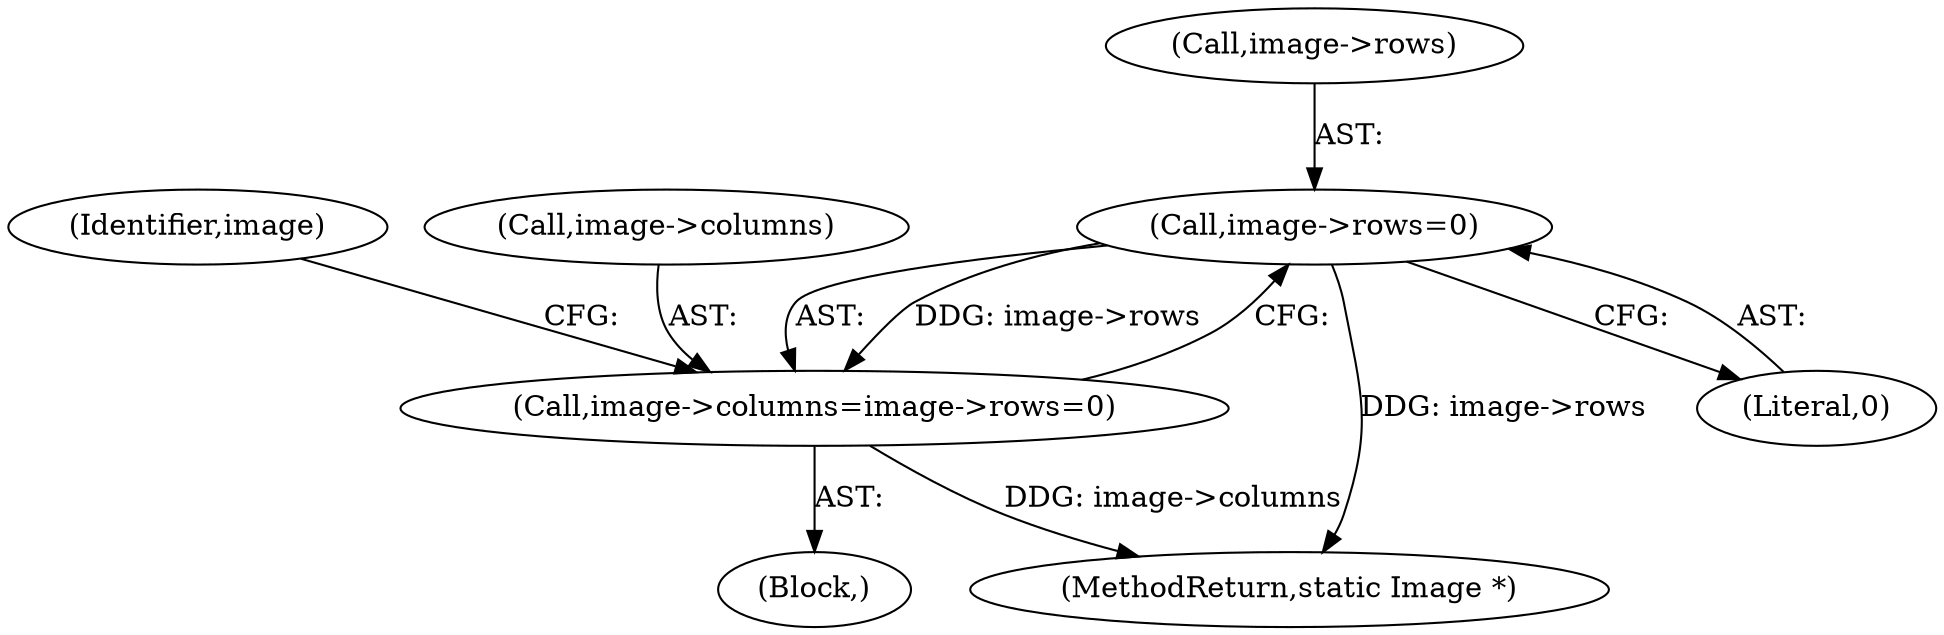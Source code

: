 digraph "0_ImageMagick_8a370f9ab120faf182aa160900ba692ba8e2bcf0@pointer" {
"1001621" [label="(Call,image->rows=0)"];
"1001617" [label="(Call,image->columns=image->rows=0)"];
"1001621" [label="(Call,image->rows=0)"];
"1001628" [label="(Identifier,image)"];
"1001622" [label="(Call,image->rows)"];
"1000407" [label="(Block,)"];
"1001818" [label="(MethodReturn,static Image *)"];
"1001625" [label="(Literal,0)"];
"1001618" [label="(Call,image->columns)"];
"1001617" [label="(Call,image->columns=image->rows=0)"];
"1001621" -> "1001617"  [label="AST: "];
"1001621" -> "1001625"  [label="CFG: "];
"1001622" -> "1001621"  [label="AST: "];
"1001625" -> "1001621"  [label="AST: "];
"1001617" -> "1001621"  [label="CFG: "];
"1001621" -> "1001818"  [label="DDG: image->rows"];
"1001621" -> "1001617"  [label="DDG: image->rows"];
"1001617" -> "1000407"  [label="AST: "];
"1001618" -> "1001617"  [label="AST: "];
"1001628" -> "1001617"  [label="CFG: "];
"1001617" -> "1001818"  [label="DDG: image->columns"];
}
